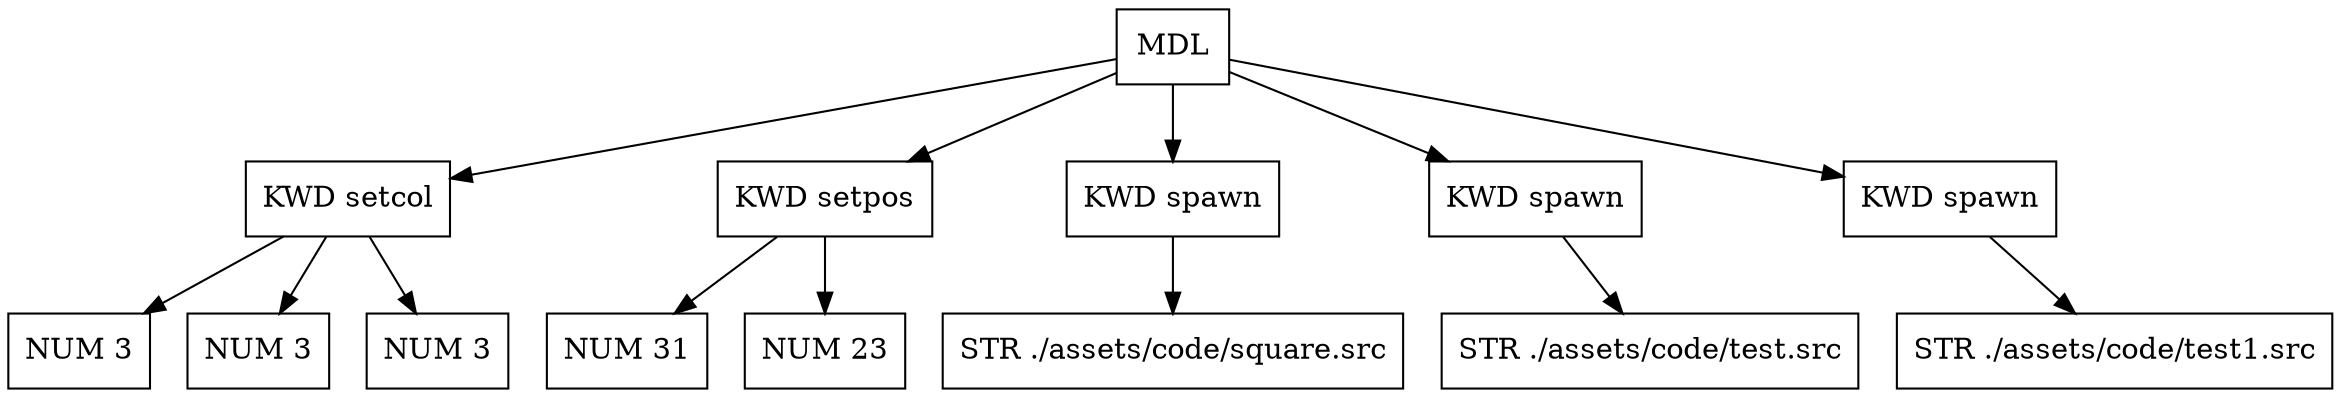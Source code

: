 digraph G {
node [shape = circle];
node0 [ uuid = "57bfcaf0-8a40-46cc-b28a-07a7006813d4" shape = "record" label = "MDL " ];
node1 [ uuid = "7cbef099-27f2-4c2f-995f-697d056febe1" shape = "record" label = "KWD setcol" ];
node2 [ uuid = "5f98874b-2f25-47f6-96f7-4cc5fe5bd230" shape = "record" label = "NUM 3" ];
node1 -> node2;
node3 [ uuid = "255f8f30-7153-4b8e-a443-a60683be9a69" shape = "record" label = "NUM 3" ];
node1 -> node3;
node4 [ uuid = "9cbd095e-2f4b-4ea4-94a0-1eb0b087ffdb" shape = "record" label = "NUM 3" ];
node1 -> node4;
node0 -> node1;
node5 [ uuid = "6f613bc0-720a-45f8-8cc8-008a023708e3" shape = "record" label = "KWD setpos" ];
node6 [ uuid = "00cf1c1b-2a4c-4657-a422-d8448d4a6b28" shape = "record" label = "NUM 31" ];
node5 -> node6;
node7 [ uuid = "edb2c64c-35b6-4d60-92a5-9923aad3d9a0" shape = "record" label = "NUM 23" ];
node5 -> node7;
node0 -> node5;
node8 [ uuid = "40508832-de94-4a32-b122-6bb2ba1ea7de" shape = "record" label = "KWD spawn" ];
node9 [ uuid = "e9b867cc-f597-48fa-b3af-a4613f65123a" shape = "record" label = "STR ./assets/code/square.src" ];
node8 -> node9;
node0 -> node8;
node10 [ uuid = "679be693-cdf6-41f9-afad-37142ca03eed" shape = "record" label = "KWD spawn" ];
node11 [ uuid = "f03a9c04-4a04-4a11-b9d7-ef722e6188ea" shape = "record" label = "STR ./assets/code/test.src" ];
node10 -> node11;
node0 -> node10;
node12 [ uuid = "f205f037-d413-4dc1-ab4a-3f1a7ca10e1f" shape = "record" label = "KWD spawn" ];
node13 [ uuid = "5f911af1-6a9b-4521-ae41-c64f02979823" shape = "record" label = "STR ./assets/code/test1.src" ];
node12 -> node13;
node0 -> node12;
}
